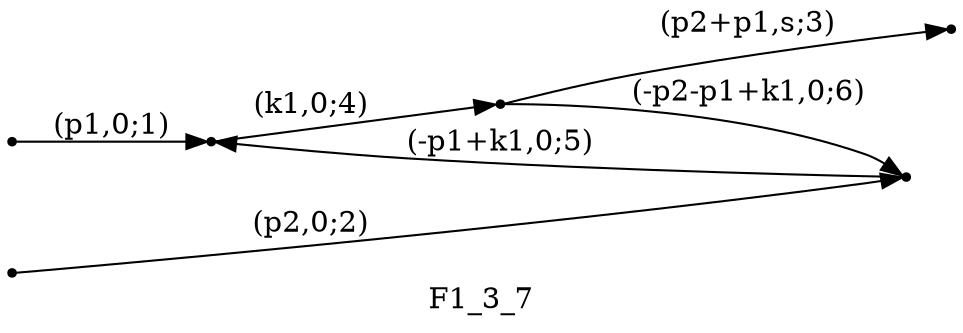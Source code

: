 digraph F1_3_7 {
  label="F1_3_7";
  rankdir="LR";
  subgraph edges {
    -1 -> 2 [label="(p1,0;1)"];
    -2 -> 3 [label="(p2,0;2)"];
    1 -> -3 [label="(p2+p1,s;3)"];
    2 -> 1 [label="(k1,0;4)"];
    3 -> 2 [label="(-p1+k1,0;5)"];
    1 -> 3 [label="(-p2-p1+k1,0;6)"];
  }
  subgraph incoming { rank="source"; -1; -2; }
  subgraph outgoing { rank="sink"; -3; }
-3 [shape=point];
-2 [shape=point];
-1 [shape=point];
1 [shape=point];
2 [shape=point];
3 [shape=point];
}

